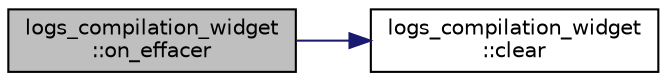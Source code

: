 digraph "logs_compilation_widget::on_effacer"
{
  edge [fontname="Helvetica",fontsize="10",labelfontname="Helvetica",labelfontsize="10"];
  node [fontname="Helvetica",fontsize="10",shape=record];
  rankdir="LR";
  Node22 [label="logs_compilation_widget\l::on_effacer",height=0.2,width=0.4,color="black", fillcolor="grey75", style="filled", fontcolor="black"];
  Node22 -> Node23 [color="midnightblue",fontsize="10",style="solid",fontname="Helvetica"];
  Node23 [label="logs_compilation_widget\l::clear",height=0.2,width=0.4,color="black", fillcolor="white", style="filled",URL="$classlogs__compilation__widget.html#ab85d6c314f810a0974383bfb40e71717"];
}
